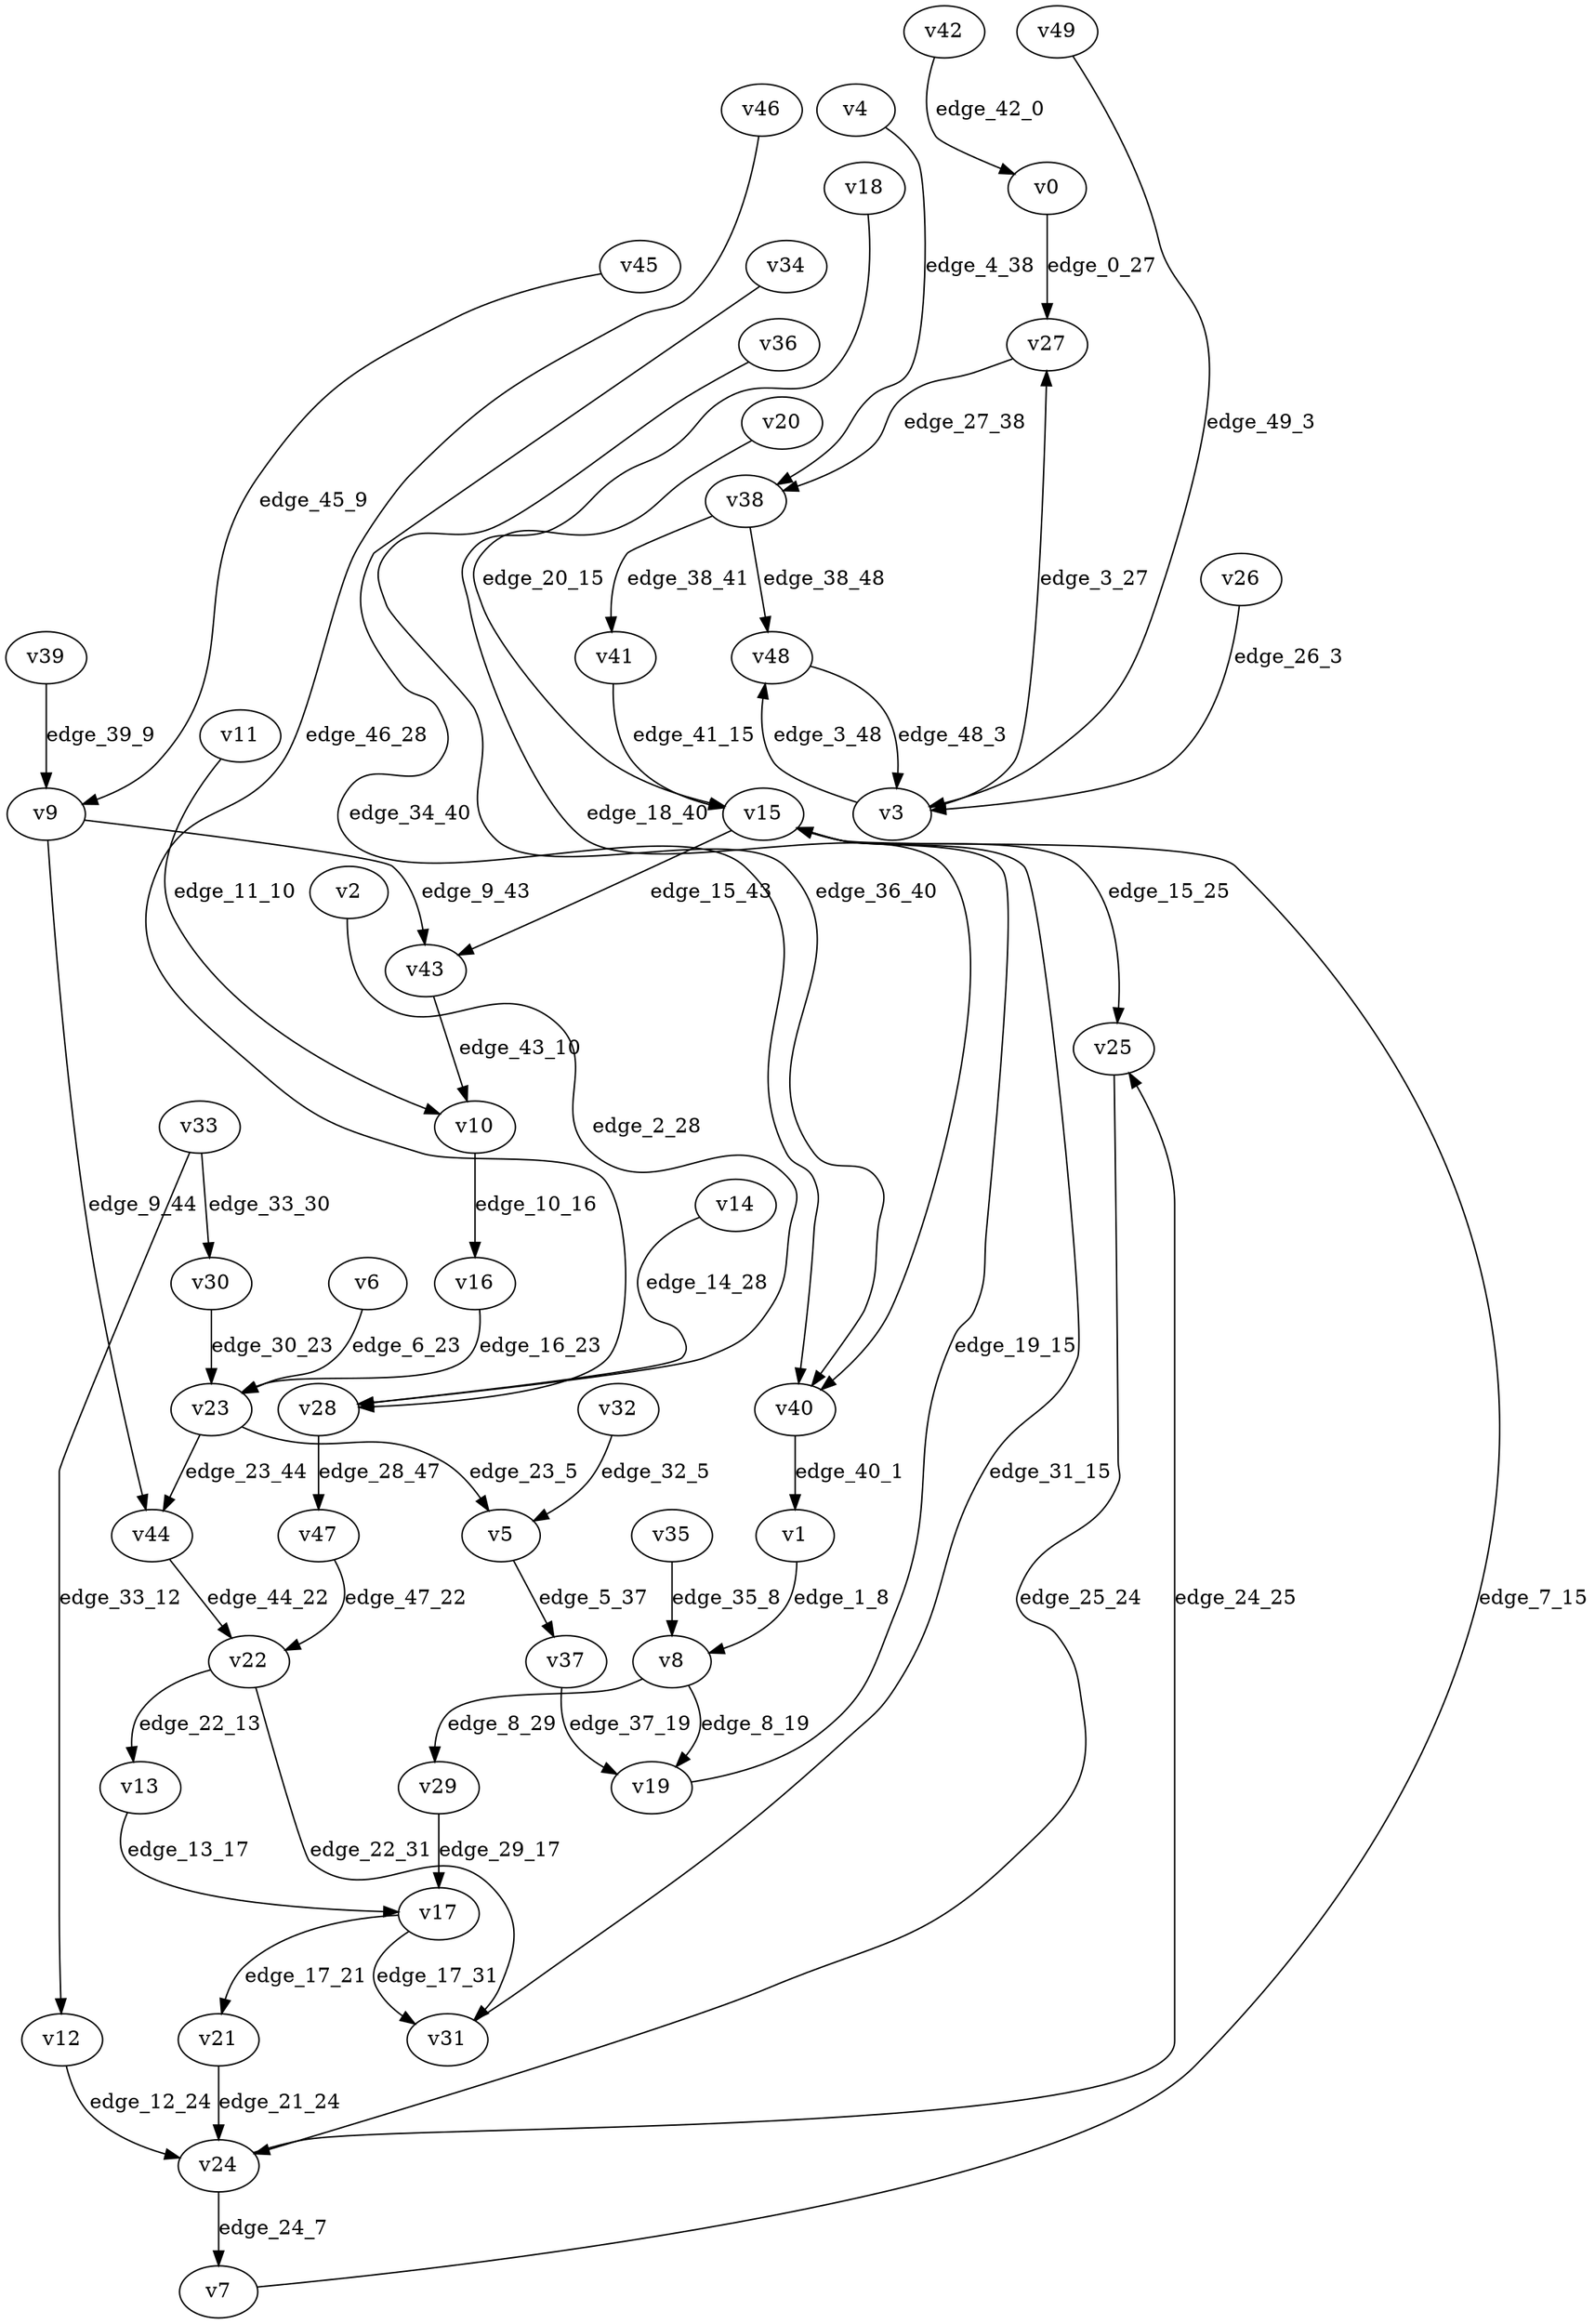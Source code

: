 digraph G {
    // Stochastic discounted game

    v0 [name="v0", player=-1];
    v1 [name="v1", player=0];
    v2 [name="v2", player=1];
    v3 [name="v3", player=-1];
    v4 [name="v4", player=1];
    v5 [name="v5", player=0];
    v6 [name="v6", player=0];
    v7 [name="v7", player=1];
    v8 [name="v8", player=-1];
    v9 [name="v9", player=-1];
    v10 [name="v10", player=-1];
    v11 [name="v11", player=1];
    v12 [name="v12", player=1];
    v13 [name="v13", player=1];
    v14 [name="v14", player=0];
    v15 [name="v15", player=-1];
    v16 [name="v16", player=0];
    v17 [name="v17", player=-1];
    v18 [name="v18", player=0];
    v19 [name="v19", player=0];
    v20 [name="v20", player=0];
    v21 [name="v21", player=0];
    v22 [name="v22", player=-1];
    v23 [name="v23", player=-1];
    v24 [name="v24", player=-1];
    v25 [name="v25", player=1];
    v26 [name="v26", player=1];
    v27 [name="v27", player=0];
    v28 [name="v28", player=-1];
    v29 [name="v29", player=1];
    v30 [name="v30", player=0];
    v31 [name="v31", player=1];
    v32 [name="v32", player=-1];
    v33 [name="v33", player=-1];
    v34 [name="v34", player=1];
    v35 [name="v35", player=0];
    v36 [name="v36", player=0];
    v37 [name="v37", player=-1];
    v38 [name="v38", player=-1];
    v39 [name="v39", player=0];
    v40 [name="v40", player=-1];
    v41 [name="v41", player=1];
    v42 [name="v42", player=0];
    v43 [name="v43", player=1];
    v44 [name="v44", player=1];
    v45 [name="v45", player=1];
    v46 [name="v46", player=0];
    v47 [name="v47", player=1];
    v48 [name="v48", player=1];
    v49 [name="v49", player=0];

    v0 -> v27 [label="edge_0_27", probability=1.000000];
    v1 -> v8 [label="edge_1_8", weight=-6.517044, discount=0.848662];
    v2 -> v28 [label="edge_2_28", weight=-8.717196, discount=0.729190];
    v3 -> v27 [label="edge_3_27", probability=0.310789];
    v3 -> v48 [label="edge_3_48", probability=0.689211];
    v4 -> v38 [label="edge_4_38", weight=-0.583217, discount=0.757443];
    v5 -> v37 [label="edge_5_37", weight=-0.473126, discount=0.164238];
    v6 -> v23 [label="edge_6_23", weight=4.741515, discount=0.559715];
    v7 -> v15 [label="edge_7_15", weight=-5.202096, discount=0.270421];
    v8 -> v29 [label="edge_8_29", probability=0.403938];
    v8 -> v19 [label="edge_8_19", probability=0.596062];
    v9 -> v43 [label="edge_9_43", probability=0.428824];
    v9 -> v44 [label="edge_9_44", probability=0.571176];
    v10 -> v16 [label="edge_10_16", probability=1.000000];
    v11 -> v10 [label="edge_11_10", weight=-1.503480, discount=0.194683];
    v12 -> v24 [label="edge_12_24", weight=4.493876, discount=0.770654];
    v13 -> v17 [label="edge_13_17", weight=-2.504818, discount=0.468866];
    v14 -> v28 [label="edge_14_28", weight=-3.144181, discount=0.198246];
    v15 -> v25 [label="edge_15_25", probability=0.663146];
    v15 -> v43 [label="edge_15_43", probability=0.336854];
    v16 -> v23 [label="edge_16_23", weight=0.159548, discount=0.345558];
    v17 -> v21 [label="edge_17_21", probability=0.468275];
    v17 -> v31 [label="edge_17_31", probability=0.531725];
    v18 -> v40 [label="edge_18_40", weight=-7.799124, discount=0.702447];
    v19 -> v15 [label="edge_19_15", weight=-0.306165, discount=0.284154];
    v20 -> v15 [label="edge_20_15", weight=-5.372797, discount=0.305336];
    v21 -> v24 [label="edge_21_24", weight=7.571126, discount=0.872849];
    v22 -> v13 [label="edge_22_13", probability=0.416679];
    v22 -> v31 [label="edge_22_31", probability=0.583321];
    v23 -> v5 [label="edge_23_5", probability=0.413655];
    v23 -> v44 [label="edge_23_44", probability=0.586345];
    v24 -> v25 [label="edge_24_25", probability=0.506217];
    v24 -> v7 [label="edge_24_7", probability=0.493783];
    v25 -> v24 [label="edge_25_24", weight=-2.734018, discount=0.146693];
    v26 -> v3 [label="edge_26_3", weight=-5.087262, discount=0.362964];
    v27 -> v38 [label="edge_27_38", weight=-5.150845, discount=0.842282];
    v28 -> v47 [label="edge_28_47", probability=1.000000];
    v29 -> v17 [label="edge_29_17", weight=8.756214, discount=0.173436];
    v30 -> v23 [label="edge_30_23", weight=8.283752, discount=0.869181];
    v31 -> v15 [label="edge_31_15", weight=-7.883775, discount=0.245315];
    v32 -> v5 [label="edge_32_5", probability=1.000000];
    v33 -> v30 [label="edge_33_30", probability=0.580410];
    v33 -> v12 [label="edge_33_12", probability=0.419590];
    v34 -> v40 [label="edge_34_40", weight=-5.275460, discount=0.631144];
    v35 -> v8 [label="edge_35_8", weight=2.253272, discount=0.619389];
    v36 -> v40 [label="edge_36_40", weight=-5.477913, discount=0.691776];
    v37 -> v19 [label="edge_37_19", probability=1.000000];
    v38 -> v48 [label="edge_38_48", probability=0.546065];
    v38 -> v41 [label="edge_38_41", probability=0.453935];
    v39 -> v9 [label="edge_39_9", weight=7.844931, discount=0.621239];
    v40 -> v1 [label="edge_40_1", probability=1.000000];
    v41 -> v15 [label="edge_41_15", weight=-1.013953, discount=0.508631];
    v42 -> v0 [label="edge_42_0", weight=-1.575947, discount=0.180644];
    v43 -> v10 [label="edge_43_10", weight=-0.287161, discount=0.347747];
    v44 -> v22 [label="edge_44_22", weight=-5.560409, discount=0.892341];
    v45 -> v9 [label="edge_45_9", weight=-8.162751, discount=0.704646];
    v46 -> v28 [label="edge_46_28", weight=-6.186150, discount=0.880703];
    v47 -> v22 [label="edge_47_22", weight=-1.269151, discount=0.277092];
    v48 -> v3 [label="edge_48_3", weight=-9.880656, discount=0.588747];
    v49 -> v3 [label="edge_49_3", weight=0.513109, discount=0.381889];
}